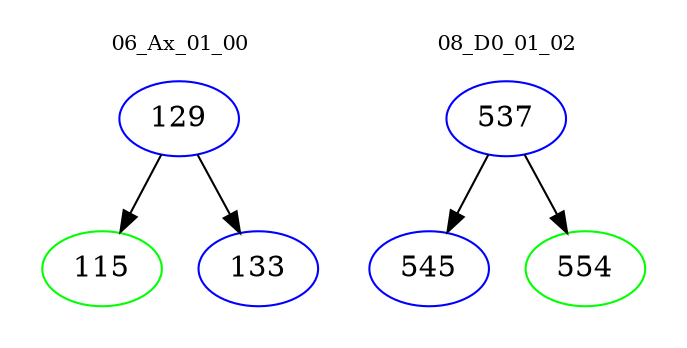 digraph{
subgraph cluster_0 {
color = white
label = "06_Ax_01_00";
fontsize=10;
T0_129 [label="129", color="blue"]
T0_129 -> T0_115 [color="black"]
T0_115 [label="115", color="green"]
T0_129 -> T0_133 [color="black"]
T0_133 [label="133", color="blue"]
}
subgraph cluster_1 {
color = white
label = "08_D0_01_02";
fontsize=10;
T1_537 [label="537", color="blue"]
T1_537 -> T1_545 [color="black"]
T1_545 [label="545", color="blue"]
T1_537 -> T1_554 [color="black"]
T1_554 [label="554", color="green"]
}
}
